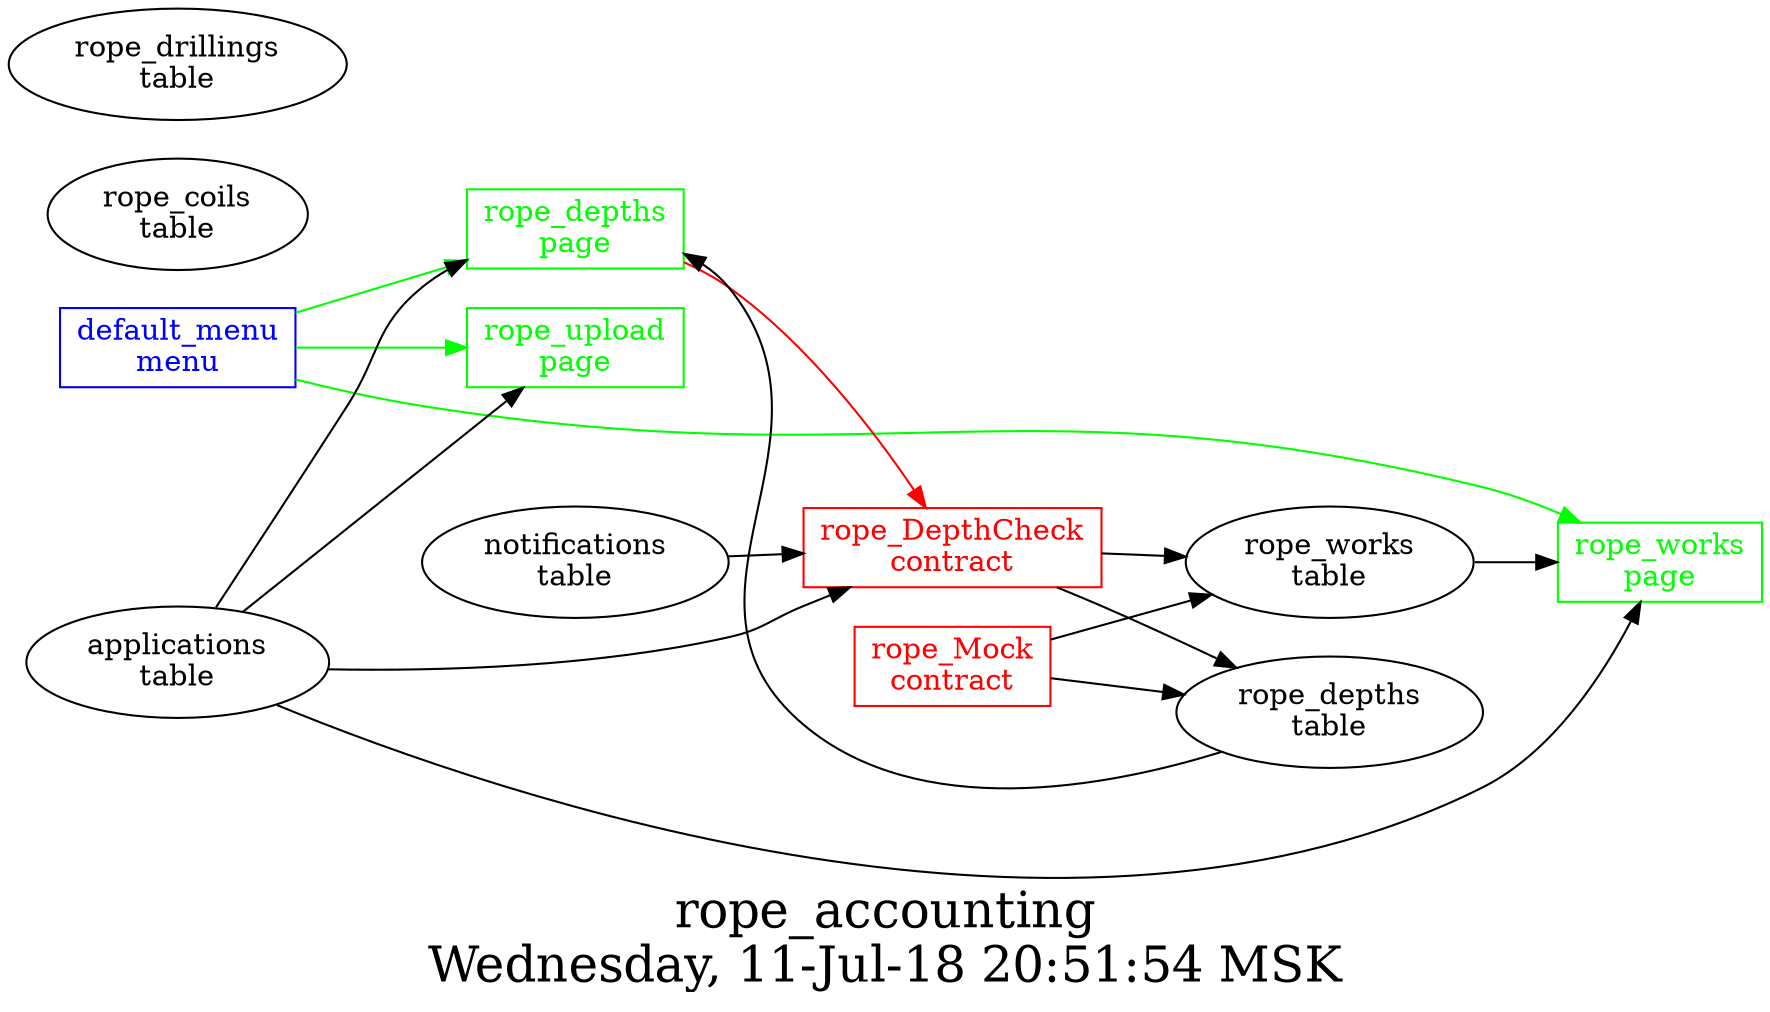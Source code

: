 digraph G {
graph [
  fontsize="24";
  label="rope_accounting\nWednesday, 11-Jul-18 20:51:54 MSK";
  nojustify=true;
  ordering=out;
  rankdir=LR;
  size="30";
];
"default_menu\nmenu" -> "rope_upload\npage"  [ color=green ]
"default_menu\nmenu" -> "rope_works\npage"  [ color=green ]
"default_menu\nmenu" -> "rope_depths\npage"  [ color=green ]
"default_menu\nmenu" [color=blue, fontcolor=blue, group=menus, shape=record];
"rope_depths\npage" -> "rope_DepthCheck\ncontract"  [ color=red ]
"applications\ntable" -> "rope_depths\npage"
"rope_depths\ntable" -> "rope_depths\npage"
"rope_depths\npage" [color=green, fontcolor=green, group=pages, shape=record];
"applications\ntable" -> "rope_upload\npage"
"rope_upload\npage" [color=green, fontcolor=green, group=pages, shape=record];
"applications\ntable" -> "rope_works\npage"
"rope_works\ntable" -> "rope_works\npage"
"rope_works\npage" [color=green, fontcolor=green, group=pages, shape=record];
"rope_DepthCheck\ncontract" -> "rope_works\ntable"  [ color="" ]
"rope_DepthCheck\ncontract" -> "rope_depths\ntable"  [ color="" ]
"applications\ntable" -> "rope_DepthCheck\ncontract"
"notifications\ntable" -> "rope_DepthCheck\ncontract"
"rope_DepthCheck\ncontract" [color=red, fontcolor=red, group=contracts, shape=record];
"rope_Mock\ncontract" -> "rope_works\ntable"  [ color="" ]
"rope_Mock\ncontract" -> "rope_depths\ntable"  [ color="" ]
"rope_Mock\ncontract" [color=red, fontcolor=red, group=contracts, shape=record];
"rope_coils\ntable" [color="", fontcolor="", group=tables, shape=""];
"rope_depths\ntable" [color="", fontcolor="", group=tables, shape=""];
"rope_drillings\ntable" [color="", fontcolor="", group=tables, shape=""];
"rope_works\ntable" [color="", fontcolor="", group=tables, shape=""];
}
